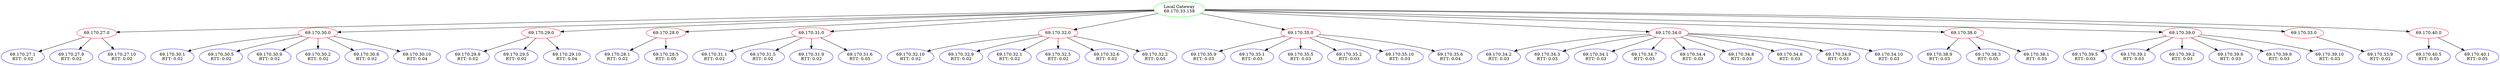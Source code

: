 // Neighboring Subnets Visualization
digraph {
	node [color=green]
	"69.170.33.158" [label="Local Gateway
69.170.33.158"]
	node [color=red]
	"69.170.27.0" [label="69.170.27.0"]
	"69.170.33.158" -> "69.170.27.0"
	node [color=blue]
	"69.170.27.1" [label="69.170.27.1
RTT: 0.02"]
	"69.170.27.0" -> "69.170.27.1"
	node [color=blue]
	"69.170.27.9" [label="69.170.27.9
RTT: 0.02"]
	"69.170.27.0" -> "69.170.27.9"
	node [color=blue]
	"69.170.27.10" [label="69.170.27.10
RTT: 0.02"]
	"69.170.27.0" -> "69.170.27.10"
	node [color=red]
	"69.170.30.0" [label="69.170.30.0"]
	"69.170.33.158" -> "69.170.30.0"
	node [color=blue]
	"69.170.30.1" [label="69.170.30.1
RTT: 0.02"]
	"69.170.30.0" -> "69.170.30.1"
	node [color=blue]
	"69.170.30.5" [label="69.170.30.5
RTT: 0.02"]
	"69.170.30.0" -> "69.170.30.5"
	node [color=blue]
	"69.170.30.9" [label="69.170.30.9
RTT: 0.02"]
	"69.170.30.0" -> "69.170.30.9"
	node [color=blue]
	"69.170.30.2" [label="69.170.30.2
RTT: 0.02"]
	"69.170.30.0" -> "69.170.30.2"
	node [color=blue]
	"69.170.30.6" [label="69.170.30.6
RTT: 0.02"]
	"69.170.30.0" -> "69.170.30.6"
	node [color=blue]
	"69.170.30.10" [label="69.170.30.10
RTT: 0.04"]
	"69.170.30.0" -> "69.170.30.10"
	node [color=red]
	"69.170.29.0" [label="69.170.29.0"]
	"69.170.33.158" -> "69.170.29.0"
	node [color=blue]
	"69.170.29.9" [label="69.170.29.9
RTT: 0.02"]
	"69.170.29.0" -> "69.170.29.9"
	node [color=blue]
	"69.170.29.5" [label="69.170.29.5
RTT: 0.02"]
	"69.170.29.0" -> "69.170.29.5"
	node [color=blue]
	"69.170.29.10" [label="69.170.29.10
RTT: 0.04"]
	"69.170.29.0" -> "69.170.29.10"
	node [color=red]
	"69.170.28.0" [label="69.170.28.0"]
	"69.170.33.158" -> "69.170.28.0"
	node [color=blue]
	"69.170.28.1" [label="69.170.28.1
RTT: 0.02"]
	"69.170.28.0" -> "69.170.28.1"
	node [color=blue]
	"69.170.28.5" [label="69.170.28.5
RTT: 0.05"]
	"69.170.28.0" -> "69.170.28.5"
	node [color=red]
	"69.170.31.0" [label="69.170.31.0"]
	"69.170.33.158" -> "69.170.31.0"
	node [color=blue]
	"69.170.31.1" [label="69.170.31.1
RTT: 0.02"]
	"69.170.31.0" -> "69.170.31.1"
	node [color=blue]
	"69.170.31.5" [label="69.170.31.5
RTT: 0.02"]
	"69.170.31.0" -> "69.170.31.5"
	node [color=blue]
	"69.170.31.9" [label="69.170.31.9
RTT: 0.02"]
	"69.170.31.0" -> "69.170.31.9"
	node [color=blue]
	"69.170.31.6" [label="69.170.31.6
RTT: 0.05"]
	"69.170.31.0" -> "69.170.31.6"
	node [color=red]
	"69.170.32.0" [label="69.170.32.0"]
	"69.170.33.158" -> "69.170.32.0"
	node [color=blue]
	"69.170.32.10" [label="69.170.32.10
RTT: 0.02"]
	"69.170.32.0" -> "69.170.32.10"
	node [color=blue]
	"69.170.32.9" [label="69.170.32.9
RTT: 0.02"]
	"69.170.32.0" -> "69.170.32.9"
	node [color=blue]
	"69.170.32.1" [label="69.170.32.1
RTT: 0.02"]
	"69.170.32.0" -> "69.170.32.1"
	node [color=blue]
	"69.170.32.5" [label="69.170.32.5
RTT: 0.02"]
	"69.170.32.0" -> "69.170.32.5"
	node [color=blue]
	"69.170.32.6" [label="69.170.32.6
RTT: 0.02"]
	"69.170.32.0" -> "69.170.32.6"
	node [color=blue]
	"69.170.32.2" [label="69.170.32.2
RTT: 0.05"]
	"69.170.32.0" -> "69.170.32.2"
	node [color=red]
	"69.170.35.0" [label="69.170.35.0"]
	"69.170.33.158" -> "69.170.35.0"
	node [color=blue]
	"69.170.35.9" [label="69.170.35.9
RTT: 0.03"]
	"69.170.35.0" -> "69.170.35.9"
	node [color=blue]
	"69.170.35.1" [label="69.170.35.1
RTT: 0.03"]
	"69.170.35.0" -> "69.170.35.1"
	node [color=blue]
	"69.170.35.5" [label="69.170.35.5
RTT: 0.03"]
	"69.170.35.0" -> "69.170.35.5"
	node [color=blue]
	"69.170.35.2" [label="69.170.35.2
RTT: 0.03"]
	"69.170.35.0" -> "69.170.35.2"
	node [color=blue]
	"69.170.35.10" [label="69.170.35.10
RTT: 0.03"]
	"69.170.35.0" -> "69.170.35.10"
	node [color=blue]
	"69.170.35.6" [label="69.170.35.6
RTT: 0.04"]
	"69.170.35.0" -> "69.170.35.6"
	node [color=red]
	"69.170.34.0" [label="69.170.34.0"]
	"69.170.33.158" -> "69.170.34.0"
	node [color=blue]
	"69.170.34.2" [label="69.170.34.2
RTT: 0.03"]
	"69.170.34.0" -> "69.170.34.2"
	node [color=blue]
	"69.170.34.3" [label="69.170.34.3
RTT: 0.03"]
	"69.170.34.0" -> "69.170.34.3"
	node [color=blue]
	"69.170.34.1" [label="69.170.34.1
RTT: 0.03"]
	"69.170.34.0" -> "69.170.34.1"
	node [color=blue]
	"69.170.34.7" [label="69.170.34.7
RTT: 0.03"]
	"69.170.34.0" -> "69.170.34.7"
	node [color=blue]
	"69.170.34.4" [label="69.170.34.4
RTT: 0.03"]
	"69.170.34.0" -> "69.170.34.4"
	node [color=blue]
	"69.170.34.8" [label="69.170.34.8
RTT: 0.03"]
	"69.170.34.0" -> "69.170.34.8"
	node [color=blue]
	"69.170.34.6" [label="69.170.34.6
RTT: 0.03"]
	"69.170.34.0" -> "69.170.34.6"
	node [color=blue]
	"69.170.34.9" [label="69.170.34.9
RTT: 0.03"]
	"69.170.34.0" -> "69.170.34.9"
	node [color=blue]
	"69.170.34.10" [label="69.170.34.10
RTT: 0.03"]
	"69.170.34.0" -> "69.170.34.10"
	node [color=red]
	"69.170.38.0" [label="69.170.38.0"]
	"69.170.33.158" -> "69.170.38.0"
	node [color=blue]
	"69.170.38.9" [label="69.170.38.9
RTT: 0.03"]
	"69.170.38.0" -> "69.170.38.9"
	node [color=blue]
	"69.170.38.3" [label="69.170.38.3
RTT: 0.05"]
	"69.170.38.0" -> "69.170.38.3"
	node [color=blue]
	"69.170.38.1" [label="69.170.38.1
RTT: 0.05"]
	"69.170.38.0" -> "69.170.38.1"
	node [color=red]
	"69.170.39.0" [label="69.170.39.0"]
	"69.170.33.158" -> "69.170.39.0"
	node [color=blue]
	"69.170.39.5" [label="69.170.39.5
RTT: 0.03"]
	"69.170.39.0" -> "69.170.39.5"
	node [color=blue]
	"69.170.39.1" [label="69.170.39.1
RTT: 0.03"]
	"69.170.39.0" -> "69.170.39.1"
	node [color=blue]
	"69.170.39.2" [label="69.170.39.2
RTT: 0.03"]
	"69.170.39.0" -> "69.170.39.2"
	node [color=blue]
	"69.170.39.6" [label="69.170.39.6
RTT: 0.03"]
	"69.170.39.0" -> "69.170.39.6"
	node [color=blue]
	"69.170.39.9" [label="69.170.39.9
RTT: 0.03"]
	"69.170.39.0" -> "69.170.39.9"
	node [color=blue]
	"69.170.39.10" [label="69.170.39.10
RTT: 0.03"]
	"69.170.39.0" -> "69.170.39.10"
	node [color=red]
	"69.170.33.0" [label="69.170.33.0"]
	"69.170.33.158" -> "69.170.33.0"
	node [color=blue]
	"69.170.33.9" [label="69.170.33.9
RTT: 0.02"]
	"69.170.33.0" -> "69.170.33.9"
	node [color=red]
	"69.170.40.0" [label="69.170.40.0"]
	"69.170.33.158" -> "69.170.40.0"
	node [color=blue]
	"69.170.40.5" [label="69.170.40.5
RTT: 0.05"]
	"69.170.40.0" -> "69.170.40.5"
	node [color=blue]
	"69.170.40.1" [label="69.170.40.1
RTT: 0.05"]
	"69.170.40.0" -> "69.170.40.1"
}
